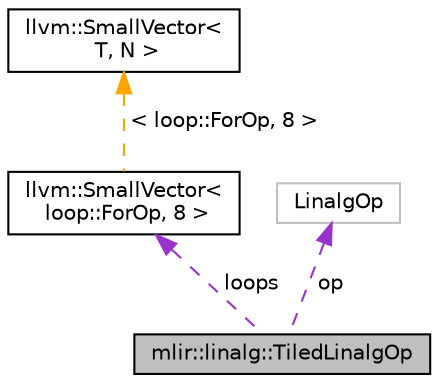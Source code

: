 digraph "mlir::linalg::TiledLinalgOp"
{
  bgcolor="transparent";
  edge [fontname="Helvetica",fontsize="10",labelfontname="Helvetica",labelfontsize="10"];
  node [fontname="Helvetica",fontsize="10",shape=record];
  Node1 [label="mlir::linalg::TiledLinalgOp",height=0.2,width=0.4,color="black", fillcolor="grey75", style="filled", fontcolor="black"];
  Node2 -> Node1 [dir="back",color="darkorchid3",fontsize="10",style="dashed",label=" loops" ,fontname="Helvetica"];
  Node2 [label="llvm::SmallVector\<\l loop::ForOp, 8 \>",height=0.2,width=0.4,color="black",URL="$classllvm_1_1SmallVector.html"];
  Node3 -> Node2 [dir="back",color="orange",fontsize="10",style="dashed",label=" \< loop::ForOp, 8 \>" ,fontname="Helvetica"];
  Node3 [label="llvm::SmallVector\<\l T, N \>",height=0.2,width=0.4,color="black",URL="$classllvm_1_1SmallVector.html"];
  Node4 -> Node1 [dir="back",color="darkorchid3",fontsize="10",style="dashed",label=" op" ,fontname="Helvetica"];
  Node4 [label="LinalgOp",height=0.2,width=0.4,color="grey75"];
}
